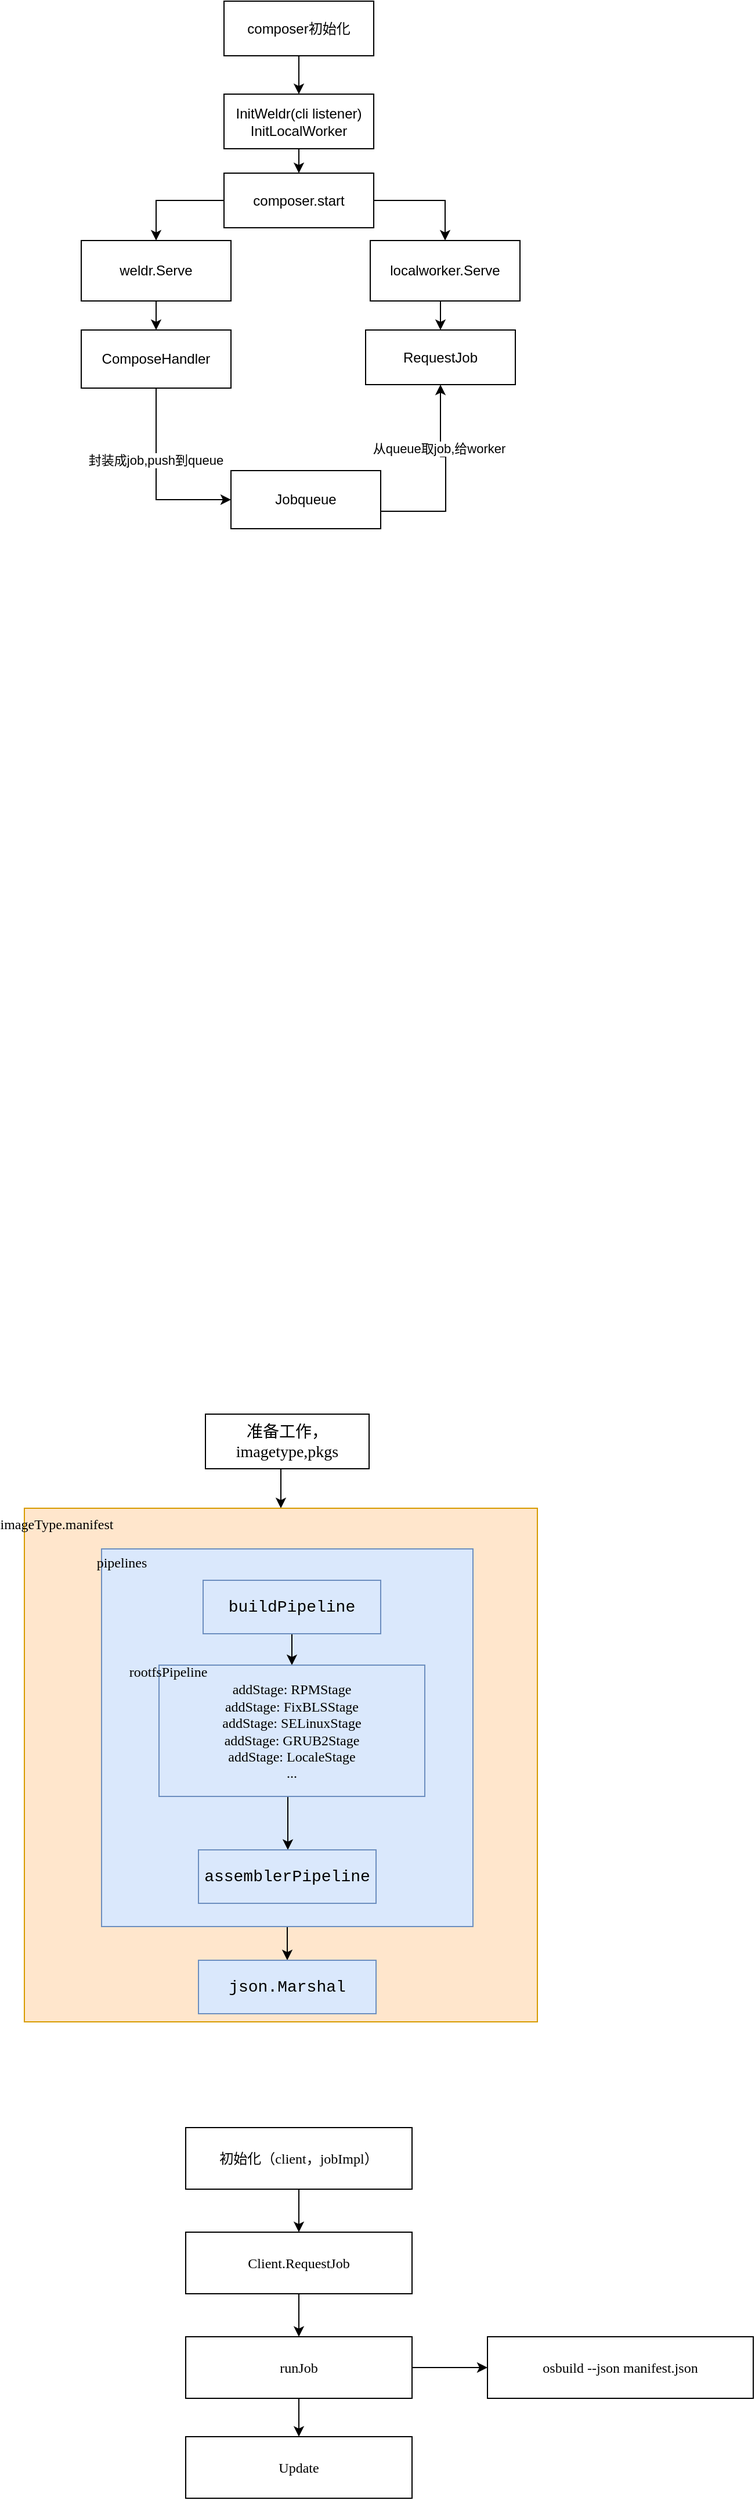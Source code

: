 <mxfile version="14.9.3" type="github">
  <diagram id="bUlH8hTkWng0hmFy_uGy" name="Page-1">
    <mxGraphModel dx="1185" dy="623" grid="0" gridSize="10" guides="1" tooltips="1" connect="1" arrows="1" fold="1" page="1" pageScale="1" pageWidth="827" pageHeight="1169" math="0" shadow="0">
      <root>
        <mxCell id="0" />
        <mxCell id="1" parent="0" />
        <mxCell id="U3-4PwBG5j7vjIqN_zPh-6" value="" style="edgeStyle=orthogonalEdgeStyle;rounded=0;orthogonalLoop=1;jettySize=auto;html=1;" edge="1" parent="1" source="U3-4PwBG5j7vjIqN_zPh-2" target="U3-4PwBG5j7vjIqN_zPh-5">
          <mxGeometry relative="1" as="geometry" />
        </mxCell>
        <mxCell id="U3-4PwBG5j7vjIqN_zPh-2" value="composer初始化" style="rounded=0;whiteSpace=wrap;html=1;" vertex="1" parent="1">
          <mxGeometry x="327" y="86" width="129" height="47" as="geometry" />
        </mxCell>
        <mxCell id="U3-4PwBG5j7vjIqN_zPh-19" value="" style="edgeStyle=orthogonalEdgeStyle;rounded=0;orthogonalLoop=1;jettySize=auto;html=1;" edge="1" parent="1" source="U3-4PwBG5j7vjIqN_zPh-5" target="U3-4PwBG5j7vjIqN_zPh-18">
          <mxGeometry relative="1" as="geometry" />
        </mxCell>
        <mxCell id="U3-4PwBG5j7vjIqN_zPh-5" value="&lt;div&gt;&lt;span&gt;InitWeldr(cli listener)&lt;/span&gt;&lt;/div&gt;&lt;div&gt;&lt;span&gt;InitLocalWorker&lt;/span&gt;&lt;/div&gt;" style="rounded=0;whiteSpace=wrap;html=1;align=center;" vertex="1" parent="1">
          <mxGeometry x="327" y="166" width="129" height="47" as="geometry" />
        </mxCell>
        <mxCell id="U3-4PwBG5j7vjIqN_zPh-26" style="edgeStyle=orthogonalEdgeStyle;rounded=0;orthogonalLoop=1;jettySize=auto;html=1;exitX=0.5;exitY=1;exitDx=0;exitDy=0;entryX=0;entryY=0.5;entryDx=0;entryDy=0;" edge="1" parent="1" source="U3-4PwBG5j7vjIqN_zPh-8" target="U3-4PwBG5j7vjIqN_zPh-24">
          <mxGeometry relative="1" as="geometry" />
        </mxCell>
        <mxCell id="U3-4PwBG5j7vjIqN_zPh-27" value="封装成job,push到queue" style="edgeLabel;html=1;align=center;verticalAlign=middle;resizable=0;points=[];" vertex="1" connectable="0" parent="U3-4PwBG5j7vjIqN_zPh-26">
          <mxGeometry x="-0.23" y="-1" relative="1" as="geometry">
            <mxPoint as="offset" />
          </mxGeometry>
        </mxCell>
        <mxCell id="U3-4PwBG5j7vjIqN_zPh-8" value="&lt;div&gt;ComposeHandler&lt;/div&gt;" style="rounded=0;whiteSpace=wrap;html=1;align=center;" vertex="1" parent="1">
          <mxGeometry x="204" y="369" width="129" height="50" as="geometry" />
        </mxCell>
        <mxCell id="U3-4PwBG5j7vjIqN_zPh-10" value="RequestJob" style="rounded=0;whiteSpace=wrap;html=1;align=center;" vertex="1" parent="1">
          <mxGeometry x="449" y="369" width="129" height="47" as="geometry" />
        </mxCell>
        <mxCell id="U3-4PwBG5j7vjIqN_zPh-16" style="edgeStyle=orthogonalEdgeStyle;rounded=0;orthogonalLoop=1;jettySize=auto;html=1;exitX=0.5;exitY=1;exitDx=0;exitDy=0;entryX=0.5;entryY=0;entryDx=0;entryDy=0;" edge="1" parent="1" source="U3-4PwBG5j7vjIqN_zPh-12" target="U3-4PwBG5j7vjIqN_zPh-8">
          <mxGeometry relative="1" as="geometry" />
        </mxCell>
        <mxCell id="U3-4PwBG5j7vjIqN_zPh-12" value="weldr.Serve" style="rounded=0;whiteSpace=wrap;html=1;" vertex="1" parent="1">
          <mxGeometry x="204" y="292" width="129" height="52" as="geometry" />
        </mxCell>
        <mxCell id="U3-4PwBG5j7vjIqN_zPh-23" style="edgeStyle=orthogonalEdgeStyle;rounded=0;orthogonalLoop=1;jettySize=auto;html=1;exitX=0.5;exitY=1;exitDx=0;exitDy=0;entryX=0.5;entryY=0;entryDx=0;entryDy=0;" edge="1" parent="1" source="U3-4PwBG5j7vjIqN_zPh-17" target="U3-4PwBG5j7vjIqN_zPh-10">
          <mxGeometry relative="1" as="geometry" />
        </mxCell>
        <mxCell id="U3-4PwBG5j7vjIqN_zPh-17" value="localworker.Serve" style="rounded=0;whiteSpace=wrap;html=1;" vertex="1" parent="1">
          <mxGeometry x="453" y="292" width="129" height="52" as="geometry" />
        </mxCell>
        <mxCell id="U3-4PwBG5j7vjIqN_zPh-21" style="edgeStyle=orthogonalEdgeStyle;rounded=0;orthogonalLoop=1;jettySize=auto;html=1;exitX=0;exitY=0.5;exitDx=0;exitDy=0;entryX=0.5;entryY=0;entryDx=0;entryDy=0;" edge="1" parent="1" source="U3-4PwBG5j7vjIqN_zPh-18" target="U3-4PwBG5j7vjIqN_zPh-12">
          <mxGeometry relative="1" as="geometry" />
        </mxCell>
        <mxCell id="U3-4PwBG5j7vjIqN_zPh-22" style="edgeStyle=orthogonalEdgeStyle;rounded=0;orthogonalLoop=1;jettySize=auto;html=1;exitX=1;exitY=0.5;exitDx=0;exitDy=0;" edge="1" parent="1" source="U3-4PwBG5j7vjIqN_zPh-18" target="U3-4PwBG5j7vjIqN_zPh-17">
          <mxGeometry relative="1" as="geometry" />
        </mxCell>
        <mxCell id="U3-4PwBG5j7vjIqN_zPh-18" value="&lt;div&gt;composer.start&lt;/div&gt;" style="rounded=0;whiteSpace=wrap;html=1;align=center;" vertex="1" parent="1">
          <mxGeometry x="327" y="234" width="129" height="47" as="geometry" />
        </mxCell>
        <mxCell id="U3-4PwBG5j7vjIqN_zPh-28" style="edgeStyle=orthogonalEdgeStyle;rounded=0;orthogonalLoop=1;jettySize=auto;html=1;entryX=0.5;entryY=1;entryDx=0;entryDy=0;exitX=1;exitY=0.5;exitDx=0;exitDy=0;exitPerimeter=0;" edge="1" parent="1" source="U3-4PwBG5j7vjIqN_zPh-24" target="U3-4PwBG5j7vjIqN_zPh-10">
          <mxGeometry relative="1" as="geometry">
            <Array as="points">
              <mxPoint x="459" y="525" />
              <mxPoint x="518" y="525" />
              <mxPoint x="518" y="478" />
              <mxPoint x="514" y="478" />
            </Array>
          </mxGeometry>
        </mxCell>
        <mxCell id="U3-4PwBG5j7vjIqN_zPh-29" value="从queue取job,给worker" style="edgeLabel;html=1;align=center;verticalAlign=middle;resizable=0;points=[];" vertex="1" connectable="0" parent="U3-4PwBG5j7vjIqN_zPh-28">
          <mxGeometry x="0.413" y="2" relative="1" as="geometry">
            <mxPoint as="offset" />
          </mxGeometry>
        </mxCell>
        <mxCell id="U3-4PwBG5j7vjIqN_zPh-24" value="Jobqueue" style="rounded=0;whiteSpace=wrap;html=1;align=center;" vertex="1" parent="1">
          <mxGeometry x="333" y="490" width="129" height="50" as="geometry" />
        </mxCell>
        <mxCell id="U3-4PwBG5j7vjIqN_zPh-52" style="edgeStyle=orthogonalEdgeStyle;rounded=0;orthogonalLoop=1;jettySize=auto;html=1;exitX=0.5;exitY=1;exitDx=0;exitDy=0;entryX=0.5;entryY=0;entryDx=0;entryDy=0;" edge="1" parent="1" source="U3-4PwBG5j7vjIqN_zPh-30" target="U3-4PwBG5j7vjIqN_zPh-45">
          <mxGeometry relative="1" as="geometry" />
        </mxCell>
        <mxCell id="U3-4PwBG5j7vjIqN_zPh-30" value="&lt;font face=&quot;Lucida Console&quot; style=&quot;font-size: 14px&quot;&gt;准备工作，imagetype,pkgs&lt;/font&gt;" style="rounded=0;whiteSpace=wrap;html=1;" vertex="1" parent="1">
          <mxGeometry x="311" y="1302" width="141" height="47" as="geometry" />
        </mxCell>
        <mxCell id="U3-4PwBG5j7vjIqN_zPh-34" value="" style="edgeStyle=orthogonalEdgeStyle;rounded=0;orthogonalLoop=1;jettySize=auto;html=1;" edge="1" parent="1" source="U3-4PwBG5j7vjIqN_zPh-31">
          <mxGeometry relative="1" as="geometry">
            <mxPoint x="399.5" y="877" as="targetPoint" />
          </mxGeometry>
        </mxCell>
        <mxCell id="U3-4PwBG5j7vjIqN_zPh-36" value="" style="edgeStyle=orthogonalEdgeStyle;rounded=0;orthogonalLoop=1;jettySize=auto;html=1;" edge="1" parent="1" source="U3-4PwBG5j7vjIqN_zPh-33">
          <mxGeometry relative="1" as="geometry">
            <mxPoint x="399.5" y="954" as="targetPoint" />
          </mxGeometry>
        </mxCell>
        <mxCell id="U3-4PwBG5j7vjIqN_zPh-51" style="edgeStyle=orthogonalEdgeStyle;rounded=0;orthogonalLoop=1;jettySize=auto;html=1;exitX=0.5;exitY=0;exitDx=0;exitDy=0;entryX=0.5;entryY=0;entryDx=0;entryDy=0;" edge="1" parent="1" source="U3-4PwBG5j7vjIqN_zPh-45" target="U3-4PwBG5j7vjIqN_zPh-39">
          <mxGeometry relative="1" as="geometry" />
        </mxCell>
        <mxCell id="U3-4PwBG5j7vjIqN_zPh-53" style="edgeStyle=orthogonalEdgeStyle;rounded=0;orthogonalLoop=1;jettySize=auto;html=1;exitX=0.5;exitY=0;exitDx=0;exitDy=0;entryX=0.5;entryY=0;entryDx=0;entryDy=0;" edge="1" parent="1" source="U3-4PwBG5j7vjIqN_zPh-45" target="U3-4PwBG5j7vjIqN_zPh-39">
          <mxGeometry relative="1" as="geometry" />
        </mxCell>
        <mxCell id="U3-4PwBG5j7vjIqN_zPh-45" value="" style="whiteSpace=wrap;html=1;aspect=fixed;fillColor=#ffe6cc;strokeColor=#d79b00;" vertex="1" parent="1">
          <mxGeometry x="155" y="1383" width="442" height="442" as="geometry" />
        </mxCell>
        <mxCell id="U3-4PwBG5j7vjIqN_zPh-54" value="" style="edgeStyle=orthogonalEdgeStyle;rounded=0;orthogonalLoop=1;jettySize=auto;html=1;" edge="1" parent="1" source="U3-4PwBG5j7vjIqN_zPh-39" target="U3-4PwBG5j7vjIqN_zPh-49">
          <mxGeometry relative="1" as="geometry" />
        </mxCell>
        <mxCell id="U3-4PwBG5j7vjIqN_zPh-39" value="" style="rounded=0;whiteSpace=wrap;html=1;fillColor=#dae8fc;strokeColor=#6c8ebf;" vertex="1" parent="1">
          <mxGeometry x="221.5" y="1418" width="320" height="325" as="geometry" />
        </mxCell>
        <mxCell id="U3-4PwBG5j7vjIqN_zPh-47" value="&lt;font face=&quot;Lucida Console&quot;&gt;imageType.manifest&lt;/font&gt;" style="text;html=1;strokeColor=none;fillColor=none;align=center;verticalAlign=middle;whiteSpace=wrap;rounded=0;" vertex="1" parent="1">
          <mxGeometry x="163" y="1387" width="40" height="20" as="geometry" />
        </mxCell>
        <mxCell id="U3-4PwBG5j7vjIqN_zPh-49" value="&lt;div style=&quot;line-height: 19px&quot;&gt;&lt;font face=&quot;consolas, courier new, monospace&quot;&gt;&lt;span style=&quot;font-size: 14px&quot;&gt;json.Marshal&lt;/span&gt;&lt;/font&gt;&lt;br&gt;&lt;/div&gt;" style="rounded=0;whiteSpace=wrap;html=1;fillColor=#dae8fc;strokeColor=#6c8ebf;" vertex="1" parent="1">
          <mxGeometry x="305" y="1772" width="153" height="46" as="geometry" />
        </mxCell>
        <mxCell id="U3-4PwBG5j7vjIqN_zPh-55" value="&lt;font face=&quot;Lucida Console&quot;&gt;pipelines&lt;/font&gt;" style="text;html=1;strokeColor=none;fillColor=none;align=center;verticalAlign=middle;whiteSpace=wrap;rounded=0;" vertex="1" parent="1">
          <mxGeometry x="219" y="1420" width="40" height="20" as="geometry" />
        </mxCell>
        <mxCell id="U3-4PwBG5j7vjIqN_zPh-63" value="" style="edgeStyle=orthogonalEdgeStyle;rounded=0;orthogonalLoop=1;jettySize=auto;html=1;" edge="1" parent="1" source="U3-4PwBG5j7vjIqN_zPh-56" target="U3-4PwBG5j7vjIqN_zPh-57">
          <mxGeometry relative="1" as="geometry" />
        </mxCell>
        <mxCell id="U3-4PwBG5j7vjIqN_zPh-56" value="&lt;div style=&quot;line-height: 19px&quot;&gt;&lt;font face=&quot;consolas, courier new, monospace&quot;&gt;&lt;span style=&quot;font-size: 14px&quot;&gt;buildPipeline&lt;/span&gt;&lt;/font&gt;&lt;br&gt;&lt;/div&gt;" style="rounded=0;whiteSpace=wrap;html=1;fillColor=#dae8fc;strokeColor=#6c8ebf;" vertex="1" parent="1">
          <mxGeometry x="309" y="1445" width="153" height="46" as="geometry" />
        </mxCell>
        <mxCell id="U3-4PwBG5j7vjIqN_zPh-64" style="edgeStyle=orthogonalEdgeStyle;rounded=0;orthogonalLoop=1;jettySize=auto;html=1;exitX=0.5;exitY=1;exitDx=0;exitDy=0;" edge="1" parent="1" source="U3-4PwBG5j7vjIqN_zPh-57">
          <mxGeometry relative="1" as="geometry">
            <mxPoint x="382" y="1677" as="targetPoint" />
            <Array as="points">
              <mxPoint x="382" y="1631" />
            </Array>
          </mxGeometry>
        </mxCell>
        <mxCell id="U3-4PwBG5j7vjIqN_zPh-57" value="&lt;font face=&quot;Lucida Console&quot;&gt;addStage: RPMStage&lt;br&gt;&lt;/font&gt;&lt;span style=&quot;font-family: &amp;#34;lucida console&amp;#34;&quot;&gt;addStage&lt;/span&gt;&lt;span style=&quot;font-family: &amp;#34;lucida console&amp;#34;&quot;&gt;:&amp;nbsp;&lt;/span&gt;&lt;font face=&quot;lucida console&quot;&gt;FixBLSStage&lt;br&gt;&lt;/font&gt;&lt;span style=&quot;font-family: &amp;#34;lucida console&amp;#34;&quot;&gt;addStage&lt;/span&gt;&lt;span style=&quot;font-family: &amp;#34;lucida console&amp;#34;&quot;&gt;:&amp;nbsp;&lt;/span&gt;&lt;font face=&quot;lucida console&quot;&gt;SELinuxStage&lt;br&gt;&lt;/font&gt;&lt;span style=&quot;font-family: &amp;#34;lucida console&amp;#34;&quot;&gt;addStage&lt;/span&gt;&lt;span style=&quot;font-family: &amp;#34;lucida console&amp;#34;&quot;&gt;:&amp;nbsp;&lt;/span&gt;&lt;font face=&quot;lucida console&quot;&gt;GRUB2Stage&lt;br&gt;&lt;/font&gt;&lt;span style=&quot;font-family: &amp;#34;lucida console&amp;#34;&quot;&gt;addStage&lt;/span&gt;&lt;span style=&quot;font-family: &amp;#34;lucida console&amp;#34;&quot;&gt;:&amp;nbsp;&lt;/span&gt;&lt;font face=&quot;lucida console&quot;&gt;LocaleStage&lt;br&gt;...&lt;br&gt;&lt;/font&gt;" style="rounded=0;whiteSpace=wrap;html=1;fillColor=#dae8fc;strokeColor=#6c8ebf;" vertex="1" parent="1">
          <mxGeometry x="271" y="1518" width="229" height="113" as="geometry" />
        </mxCell>
        <mxCell id="U3-4PwBG5j7vjIqN_zPh-58" value="&lt;div style=&quot;line-height: 19px&quot;&gt;&lt;font face=&quot;consolas, courier new, monospace&quot;&gt;&lt;span style=&quot;font-size: 14px&quot;&gt;assemblerPipeline&lt;/span&gt;&lt;/font&gt;&lt;br&gt;&lt;/div&gt;" style="rounded=0;whiteSpace=wrap;html=1;fillColor=#dae8fc;strokeColor=#6c8ebf;" vertex="1" parent="1">
          <mxGeometry x="305" y="1677" width="153" height="46" as="geometry" />
        </mxCell>
        <mxCell id="U3-4PwBG5j7vjIqN_zPh-67" value="&lt;font face=&quot;Lucida Console&quot; style=&quot;font-size: 12px&quot;&gt;rootfsPipeline&lt;/font&gt;" style="text;html=1;strokeColor=none;fillColor=none;align=center;verticalAlign=middle;whiteSpace=wrap;rounded=0;" vertex="1" parent="1">
          <mxGeometry x="259" y="1514" width="40" height="20" as="geometry" />
        </mxCell>
        <mxCell id="U3-4PwBG5j7vjIqN_zPh-70" value="" style="edgeStyle=orthogonalEdgeStyle;rounded=0;orthogonalLoop=1;jettySize=auto;html=1;" edge="1" parent="1" source="U3-4PwBG5j7vjIqN_zPh-68" target="U3-4PwBG5j7vjIqN_zPh-69">
          <mxGeometry relative="1" as="geometry" />
        </mxCell>
        <mxCell id="U3-4PwBG5j7vjIqN_zPh-68" value="&lt;font face=&quot;Lucida Console&quot;&gt;初始化（client，jobImpl）&lt;/font&gt;" style="rounded=0;whiteSpace=wrap;html=1;" vertex="1" parent="1">
          <mxGeometry x="294" y="1916" width="195" height="53" as="geometry" />
        </mxCell>
        <mxCell id="U3-4PwBG5j7vjIqN_zPh-73" value="" style="edgeStyle=orthogonalEdgeStyle;rounded=0;orthogonalLoop=1;jettySize=auto;html=1;" edge="1" parent="1" source="U3-4PwBG5j7vjIqN_zPh-69" target="U3-4PwBG5j7vjIqN_zPh-72">
          <mxGeometry relative="1" as="geometry" />
        </mxCell>
        <mxCell id="U3-4PwBG5j7vjIqN_zPh-69" value="&lt;font face=&quot;Lucida Console&quot;&gt;Client.RequestJob&lt;/font&gt;" style="rounded=0;whiteSpace=wrap;html=1;" vertex="1" parent="1">
          <mxGeometry x="294" y="2006" width="195" height="53" as="geometry" />
        </mxCell>
        <mxCell id="U3-4PwBG5j7vjIqN_zPh-75" value="" style="edgeStyle=orthogonalEdgeStyle;rounded=0;orthogonalLoop=1;jettySize=auto;html=1;" edge="1" parent="1" source="U3-4PwBG5j7vjIqN_zPh-72" target="U3-4PwBG5j7vjIqN_zPh-74">
          <mxGeometry relative="1" as="geometry" />
        </mxCell>
        <mxCell id="U3-4PwBG5j7vjIqN_zPh-77" value="" style="edgeStyle=orthogonalEdgeStyle;rounded=0;orthogonalLoop=1;jettySize=auto;html=1;" edge="1" parent="1" source="U3-4PwBG5j7vjIqN_zPh-72" target="U3-4PwBG5j7vjIqN_zPh-76">
          <mxGeometry relative="1" as="geometry" />
        </mxCell>
        <mxCell id="U3-4PwBG5j7vjIqN_zPh-72" value="&lt;font face=&quot;Lucida Console&quot;&gt;runJob&lt;/font&gt;" style="rounded=0;whiteSpace=wrap;html=1;" vertex="1" parent="1">
          <mxGeometry x="294" y="2096" width="195" height="53" as="geometry" />
        </mxCell>
        <mxCell id="U3-4PwBG5j7vjIqN_zPh-74" value="&lt;font face=&quot;Lucida Console&quot;&gt;Update&lt;/font&gt;" style="rounded=0;whiteSpace=wrap;html=1;" vertex="1" parent="1">
          <mxGeometry x="294" y="2182" width="195" height="53" as="geometry" />
        </mxCell>
        <mxCell id="U3-4PwBG5j7vjIqN_zPh-76" value="&lt;font face=&quot;Lucida Console&quot;&gt;osbuild --json manifest.json&lt;/font&gt;" style="rounded=0;whiteSpace=wrap;html=1;" vertex="1" parent="1">
          <mxGeometry x="554" y="2096" width="229" height="53" as="geometry" />
        </mxCell>
      </root>
    </mxGraphModel>
  </diagram>
</mxfile>
